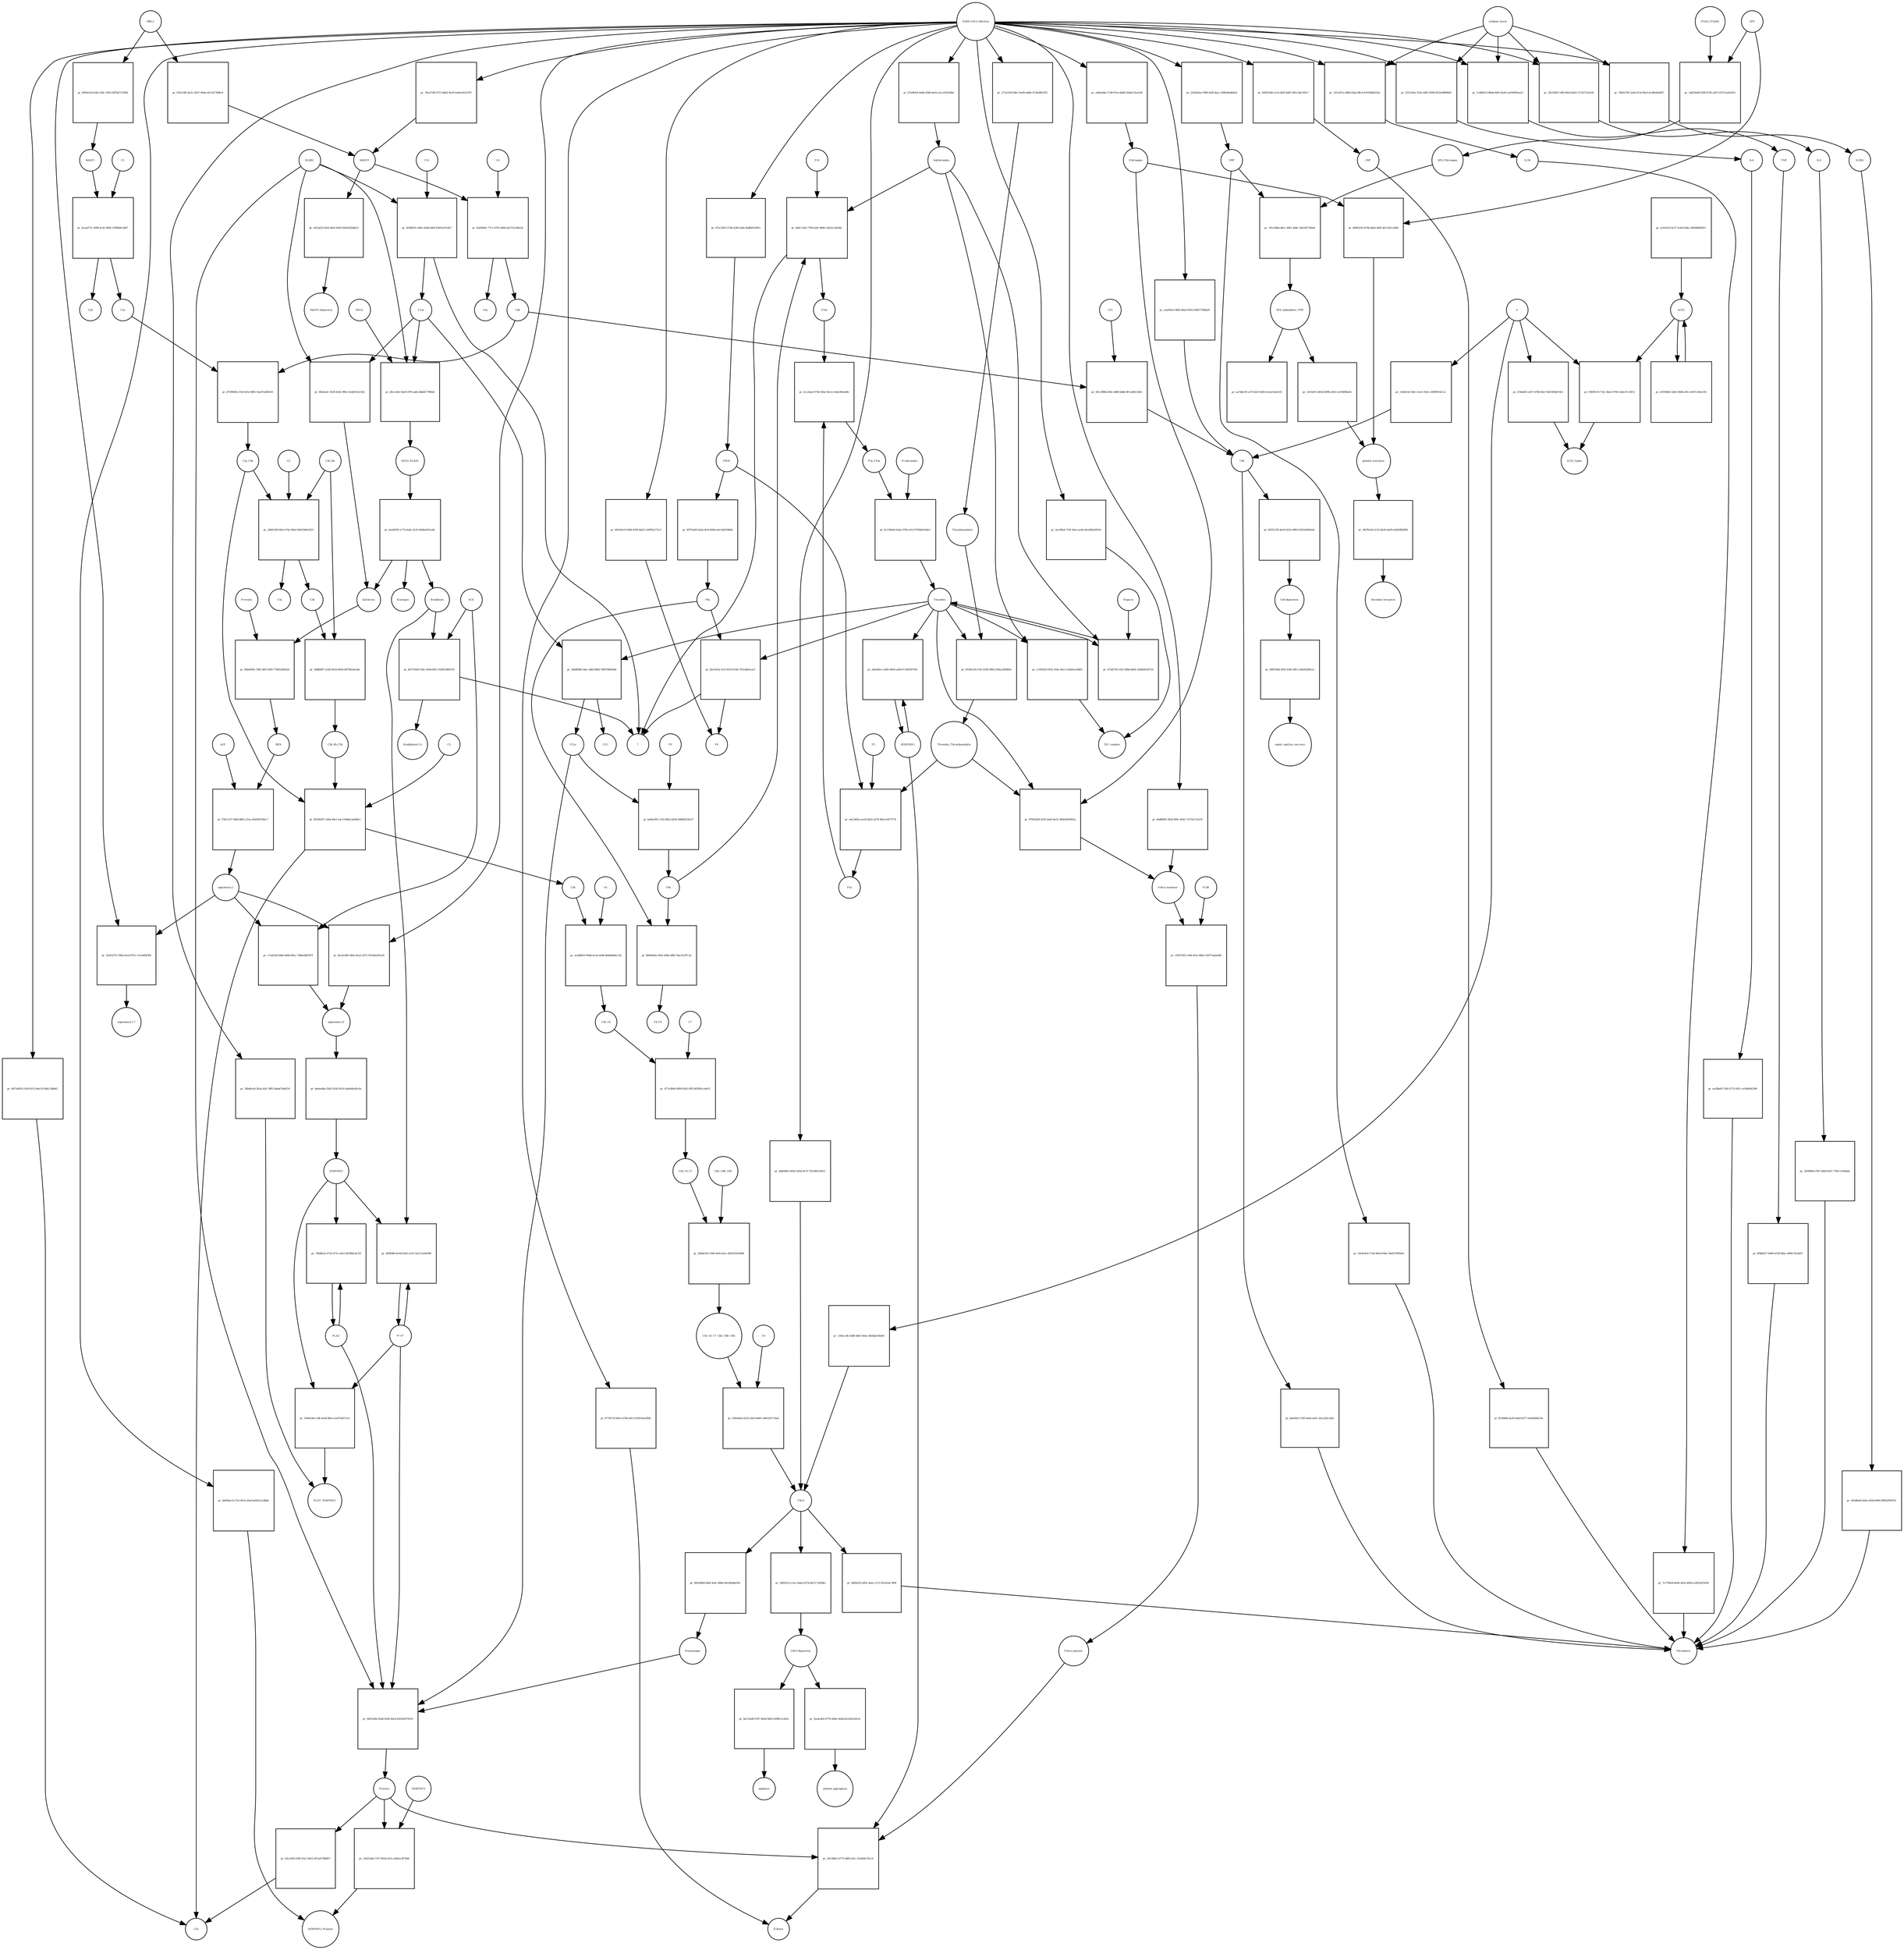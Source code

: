 strict digraph  {
C4b [annotation="", bipartite=0, cls=macromolecule, fontsize=4, label=C4b, shape=circle];
"pr_d73009df-a7d3-443e-8891-9ae67a083d10" [annotation="", bipartite=1, cls=process, fontsize=4, label="pr_d73009df-a7d3-443e-8891-9ae67a083d10", shape=square];
C2a [annotation="", bipartite=0, cls=macromolecule, fontsize=4, label=C2a, shape=circle];
C2a_C4b [annotation="", bipartite=0, cls=complex, fontsize=4, label=C2a_C4b, shape=circle];
C3b [annotation="", bipartite=0, cls=macromolecule, fontsize=4, label=C3b, shape=circle];
"pr_38dfb987-e3d5-4510-b95d-487f463dc5be" [annotation="", bipartite=1, cls=process, fontsize=4, label="pr_38dfb987-e3d5-4510-b95d-487f463dc5be", shape=square];
C3b_Bb [annotation="urn_miriam_pubmed_12440962|urn_miriam_brenda_3.4.21.47", bipartite=0, cls=complex, fontsize=4, label=C3b_Bb, shape=circle];
C3b_Bb_C3b [annotation="urn_miriam_pubmed_12440962|urn_miriam_brenda_34.4.21.47", bipartite=0, cls=complex, fontsize=4, label=C3b_Bb_C3b, shape=circle];
"pr_58cc988b-d03e-4d88-bdbb-9f1cdd6134d3" [annotation="", bipartite=1, cls=process, fontsize=4, label="pr_58cc988b-d03e-4d88-bdbb-9f1cdd6134d3", shape=square];
C4d [annotation="", bipartite=0, cls=macromolecule, fontsize=4, label=C4d, shape=circle];
CFI [annotation="urn_miriam_hgnc_HGNC%3A2771", bipartite=0, cls=macromolecule, fontsize=4, label=CFI, shape=circle];
"pr_06551330-de54-423e-9983-02453e89a02e" [annotation="", bipartite=1, cls=process, fontsize=4, label="pr_06551330-de54-423e-9983-02453e89a02e", shape=square];
"C4d deposition" [annotation="", bipartite=0, cls=phenotype, fontsize=4, label="C4d deposition", shape=circle];
"pr_0bf9766b-4f92-439e-bff5-236e6429fce2" [annotation="", bipartite=1, cls=process, fontsize=4, label="pr_0bf9766b-4f92-439e-bff5-236e6429fce2", shape=square];
"septal capillary necrosis" [annotation="", bipartite=0, cls=phenotype, fontsize=4, label="septal capillary necrosis", shape=circle];
"C5b-9" [annotation="", bipartite=0, cls=complex, fontsize=4, label="C5b-9", shape=circle];
"pr_30fd1b13-e3ce-4aba-b37d-bb37c7af58b1" [annotation="", bipartite=1, cls=process, fontsize=4, label="pr_30fd1b13-e3ce-4aba-b37d-bb37c7af58b1", shape=square];
"C5b-9 deposition" [annotation="", bipartite=0, cls=phenotype, fontsize=4, label="C5b-9 deposition", shape=circle];
"SARS-CoV-2 infection" [annotation=urn_miriam_taxonomy_2697049, bipartite=0, cls=phenotype, fontsize=4, label="SARS-CoV-2 infection", shape=circle];
"pr_0bdf6691-fb20-409c-9e81-71276c212e76" [annotation="", bipartite=1, cls=process, fontsize=4, label="pr_0bdf6691-fb20-409c-9e81-71276c212e76", shape=square];
"Fibrin monomer" [annotation="", bipartite=0, cls=macromolecule, fontsize=4, label="Fibrin monomer", shape=circle];
"pr_4812b3c0-0584-4209-bb25-a16f05e275c3" [annotation="", bipartite=1, cls=process, fontsize=4, label="pr_4812b3c0-0584-4209-bb25-a16f05e275c3", shape=square];
F8 [annotation="urn_miriam_hgnc_HGNC%3A3546", bipartite=0, cls=macromolecule, fontsize=4, label=F8, shape=circle];
"pr_97a963ef-bd4b-456b-bef4-a2ca319243bd" [annotation="", bipartite=1, cls=process, fontsize=4, label="pr_97a963ef-bd4b-456b-bef4-a2ca319243bd", shape=square];
Antithrombin [annotation="urn_miriam_hgnc_HGNC%3A775", bipartite=0, cls=macromolecule, fontsize=4, label=Antithrombin, shape=circle];
S [annotation="urn_miriam_uniprot_P0DTC2|urn_miriam_uniprot_P59594", bipartite=0, cls=macromolecule, fontsize=4, label=S, shape=circle];
"pr_f19a6df3-a357-4786-b5e7-8d1585b67d21" [annotation="", bipartite=1, cls="omitted process", fontsize=4, label="pr_f19a6df3-a357-4786-b5e7-8d1585b67d21", shape=square];
ACE2_Spike [annotation="", bipartite=0, cls=complex, fontsize=4, label=ACE2_Spike, shape=circle];
Bradykinin [annotation="urn_miriam_obo.chebi_CHEBI%3A3165", bipartite=0, cls=macromolecule, fontsize=4, label=Bradykinin, shape=circle];
"pr_d6757656-51bc-4364-8611-02f953964705" [annotation="", bipartite=1, cls=process, fontsize=4, label="pr_d6757656-51bc-4364-8611-02f953964705", shape=square];
"Bradykinin(1-5)" [annotation="", bipartite=0, cls=macromolecule, fontsize=4, label="Bradykinin(1-5)", shape=circle];
"?" [annotation="", bipartite=0, cls=macromolecule, fontsize=4, label="?", shape=circle];
ACE [annotation="urn_miriam_hgnc_HGNC%3A2707", bipartite=0, cls=macromolecule, fontsize=4, label=ACE, shape=circle];
ACE2 [annotation="urn_miriam_hgnc_HGNC%3A13557", bipartite=0, cls=macromolecule, fontsize=4, label=ACE2, shape=circle];
"pr_e91094d1-b402-49d6-af5c-65b7c20e2c92" [annotation="", bipartite=1, cls=process, fontsize=4, label="pr_e91094d1-b402-49d6-af5c-65b7c20e2c92", shape=square];
"pr_93859135-732c-4b22-9764-3a9a37c25f12" [annotation="", bipartite=1, cls=process, fontsize=4, label="pr_93859135-732c-4b22-9764-3a9a37c25f12", shape=square];
"pr_a191fa35-6cf7-4146-b38a-18958880487c" [annotation="", bipartite=1, cls=process, fontsize=4, label="pr_a191fa35-6cf7-4146-b38a-18958880487c", shape=square];
"angiotensin I" [annotation="urn_miriam_obo.chebi_CHEBI%3A2718", bipartite=0, cls="simple chemical", fontsize=4, label="angiotensin I", shape=circle];
"pr_3a503274-798d-41ed-937e-c1fc6df4f3f8" [annotation="", bipartite=1, cls=process, fontsize=4, label="pr_3a503274-798d-41ed-937e-c1fc6df4f3f8", shape=square];
"angiotensin I-7" [annotation="urn_miriam_obo.chebi_CHEBI%3A55438", bipartite=0, cls="simple chemical", fontsize=4, label="angiotensin I-7", shape=circle];
"pr_130a01d1-8dc1-4ce1-9e5c-e690f918c1cc" [annotation="", bipartite=1, cls=process, fontsize=4, label="pr_130a01d1-8dc1-4ce1-9e5c-e690f918c1cc", shape=square];
"pr_c59ecc0b-1bd9-4d41-9ebc-9eb0baf18e0d" [annotation="", bipartite=1, cls=process, fontsize=4, label="pr_c59ecc0b-1bd9-4d41-9ebc-9eb0baf18e0d", shape=square];
"pr_be27afd9-6787-4b5d-8d92-fe9f8c1e263c" [annotation="", bipartite=1, cls=process, fontsize=4, label="pr_be27afd9-6787-4b5d-8d92-fe9f8c1e263c", shape=square];
apoptosis [annotation="urn_miriam_obo.go_GO%3A0006915", bipartite=0, cls=phenotype, fontsize=4, label=apoptosis, shape=circle];
"pr_5ea4c4e0-4776-40be-9ebd-82cd54e20c0c" [annotation="", bipartite=1, cls=process, fontsize=4, label="pr_5ea4c4e0-4776-40be-9ebd-82cd54e20c0c", shape=square];
"platelet aggregation" [annotation="urn_miriam_obo.go_GO%3A0030168", bipartite=0, cls=phenotype, fontsize=4, label="platelet aggregation", shape=circle];
"pr_095931d6-e1e3-4b5f-bdd7-6b5c2de7d5e7" [annotation="", bipartite=1, cls=process, fontsize=4, label="pr_095931d6-e1e3-4b5f-bdd7-6b5c2de7d5e7", shape=square];
CRP [annotation="urn_miriam_hgnc_HGNC%3A2367", bipartite=0, cls=macromolecule, fontsize=4, label=CRP, shape=circle];
"pr_76ecf7d9-0712-4bd2-9a19-0a9ee4521979" [annotation="", bipartite=1, cls=process, fontsize=4, label="pr_76ecf7d9-0712-4bd2-9a19-0a9ee4521979", shape=square];
MASP2 [annotation=urn_miriam_hgnc_6902, bipartite=0, cls=macromolecule, fontsize=4, label=MASP2, shape=circle];
"pr_22d54a6a-1998-43df-9aac-208444ad64e4" [annotation="", bipartite=1, cls=process, fontsize=4, label="pr_22d54a6a-1998-43df-9aac-208444ad64e4", shape=square];
VWF [annotation="urn_miriam_hgnc_HGNC%3A12726", bipartite=0, cls=macromolecule, fontsize=4, label=VWF, shape=circle];
"pr_ffc48fdb-6a38-4ab9-b277-e83afb66a7fa" [annotation="", bipartite=1, cls=process, fontsize=4, label="pr_ffc48fdb-6a38-4ab9-b277-e83afb66a7fa", shape=square];
Thrombosis [annotation="urn_miriam_mesh_D013923|urn_miriam_mesh_D055806", bipartite=0, cls=phenotype, fontsize=4, label=Thrombosis, shape=circle];
"pr_33e5a9c8-17a8-40ed-93be-34a9379f92e6" [annotation="", bipartite=1, cls=process, fontsize=4, label="pr_33e5a9c8-17a8-40ed-93be-34a9379f92e6", shape=square];
"pr_87ec3655-5748-428f-a94a-fbdfbf41687a" [annotation="", bipartite=1, cls=process, fontsize=4, label="pr_87ec3655-5748-428f-a94a-fbdfbf41687a", shape=square];
PROC [annotation="urn_miriam_hgnc_HGNC%3A9451", bipartite=0, cls=macromolecule, fontsize=4, label=PROC, shape=circle];
"pr_a2a05fee-6bfb-46a6-9345-63487704bb29" [annotation="", bipartite=1, cls=process, fontsize=4, label="pr_a2a05fee-6bfb-46a6-9345-63487704bb29", shape=square];
Plasmin [annotation="urn_miriam_hgnc_HGNC%3A9051", bipartite=0, cls=macromolecule, fontsize=4, label=Plasmin, shape=circle];
"pr_cb021dda-71f7-4834-a47e-a49a2c4f76d4" [annotation="", bipartite=1, cls=process, fontsize=4, label="pr_cb021dda-71f7-4834-a47e-a49a2c4f76d4", shape=square];
SERPINF2 [annotation="urn_miriam_hgnc_HGNC%3A9075", bipartite=0, cls=macromolecule, fontsize=4, label=SERPINF2, shape=circle];
SERPINF2_Plasmin [annotation="", bipartite=0, cls=complex, fontsize=4, label=SERPINF2_Plasmin, shape=circle];
"pr_bb094ac0-e72e-4f1d-a9ad-4e6431a1dbb4" [annotation="", bipartite=1, cls=process, fontsize=4, label="pr_bb094ac0-e72e-4f1d-a9ad-4e6431a1dbb4", shape=square];
"pr_273a3182-84a7-4e0b-bddb-3130ef8fc925" [annotation="", bipartite=1, cls=process, fontsize=4, label="pr_273a3182-84a7-4e0b-bddb-3130ef8fc925", shape=square];
Thrombomodulin [annotation="urn_miriam_hgnc_HGNC%3A11784", bipartite=0, cls=macromolecule, fontsize=4, label=Thrombomodulin, shape=circle];
KLKB1 [annotation=urn_miriam_hgnc_6371, bipartite=0, cls=macromolecule, fontsize=4, label=KLKB1, shape=circle];
"pr_f4fa6ad1-3528-4242-99b1-b1dd1652c022" [annotation="", bipartite=1, cls=process, fontsize=4, label="pr_f4fa6ad1-3528-4242-99b1-b1dd1652c022", shape=square];
Kallikrein [annotation=urn_miriam_hgnc_6371, bipartite=0, cls=macromolecule, fontsize=4, label=Kallikrein, shape=circle];
F12a [annotation="urn_miriam_hgnc_HGNC%3A3530", bipartite=0, cls=macromolecule, fontsize=4, label=F12a, shape=circle];
"pr_5ac06faf-716f-44ce-ae9a-8ee464a58194" [annotation="", bipartite=1, cls=process, fontsize=4, label="pr_5ac06faf-716f-44ce-ae9a-8ee464a58194", shape=square];
"TAT complex" [annotation=urn_miriam_pubmed_22930518, bipartite=0, cls=complex, fontsize=4, label="TAT complex", shape=circle];
"pr_20b49ca9-2b3a-45a7-8ff2-4babf7d6d216" [annotation="", bipartite=1, cls=process, fontsize=4, label="pr_20b49ca9-2b3a-45a7-8ff2-4babf7d6d216", shape=square];
PLAT_SERPINE1 [annotation=urn_miriam_pubmed_22449964, bipartite=0, cls=complex, fontsize=4, label=PLAT_SERPINE1, shape=circle];
KNG1_KLKB1 [annotation=urn_miriam_pubmed_17598838, bipartite=0, cls=complex, fontsize=4, label=KNG1_KLKB1, shape=circle];
"pr_faa00385-a774-4a8c-8125-d5dbe832ce8c" [annotation="", bipartite=1, cls=process, fontsize=4, label="pr_faa00385-a774-4a8c-8125-d5dbe832ce8c", shape=square];
Kininogen [annotation="urn_miriam_hgnc_HGNC%3A6383", bipartite=0, cls=macromolecule, fontsize=4, label=Kininogen, shape=circle];
"pr_4dbf448c-b042-418d-9e75-70228913e812" [annotation="", bipartite=1, cls=process, fontsize=4, label="pr_4dbf448c-b042-418d-9e75-70228913e812", shape=square];
"pr_9d71d656-2149-4215-b9a3-b7d0a13b6bf1" [annotation="", bipartite=1, cls=process, fontsize=4, label="pr_9d71d656-2149-4215-b9a3-b7d0a13b6bf1", shape=square];
C5a [annotation="", bipartite=0, cls=macromolecule, fontsize=4, label=C5a, shape=circle];
PLAT [annotation="urn_miriam_hgnc_HGNC%3A9051", bipartite=0, cls=macromolecule, fontsize=4, label=PLAT, shape=circle];
"pr_4f9ffd89-bc0d-4502-ac01-5a5131e04389" [annotation="", bipartite=1, cls=process, fontsize=4, label="pr_4f9ffd89-bc0d-4502-ac01-5a5131e04389", shape=square];
SERPINE1 [annotation="urn_miriam_hgnc_HGNC%3A8593", bipartite=0, cls=macromolecule, fontsize=4, label=SERPINE1, shape=circle];
AGT [annotation="urn_miriam_hgnc_HGNC%3A333", bipartite=0, cls=macromolecule, fontsize=4, label=AGT, shape=circle];
"pr_f78c1c97-280d-4661-a51a-d1b039199ac7" [annotation="", bipartite=1, cls=process, fontsize=4, label="pr_f78c1c97-280d-4661-a51a-d1b039199ac7", shape=square];
REN [annotation="urn_miriam_hgnc_HGNC%3A9958", bipartite=0, cls=macromolecule, fontsize=4, label=REN, shape=circle];
C2 [annotation="urn_miriam_hgnc_HGNC%3A1248", bipartite=0, cls=macromolecule, fontsize=4, label=C2, shape=circle];
"pr_dcaa0751-2989-4cd1-9945-35f9bb9c4b07" [annotation="", bipartite=1, cls=process, fontsize=4, label="pr_dcaa0751-2989-4cd1-9945-35f9bb9c4b07", shape=square];
C2b [annotation="", bipartite=0, cls=macromolecule, fontsize=4, label=C2b, shape=circle];
MASP1 [annotation="urn_miriam_hgnc_HGNC%3A6901", bipartite=0, cls=macromolecule, fontsize=4, label=MASP1, shape=circle];
MBL2 [annotation=urn_miriam_hgnc_6902, bipartite=0, cls=macromolecule, fontsize=4, label=MBL2, shape=circle];
"pr_925e1df2-8a3c-4567-994a-e0c1d17689c4" [annotation="", bipartite=1, cls=process, fontsize=4, label="pr_925e1df2-8a3c-4567-994a-e0c1d17689c4", shape=square];
"pr_9995e5e9-62bc-45fc-9302-687bd711f95b" [annotation="", bipartite=1, cls=process, fontsize=4, label="pr_9995e5e9-62bc-45fc-9302-687bd711f95b", shape=square];
F10 [annotation="urn_miriam_hgnc_HGNC%3A3528", bipartite=0, cls=macromolecule, fontsize=4, label=F10, shape=circle];
"pr_bb0c13b5-7798-42fe-9696-c8432c345b8c" [annotation="", bipartite=1, cls=process, fontsize=4, label="pr_bb0c13b5-7798-42fe-9696-c8432c345b8c", shape=square];
F10a [annotation="urn_miriam_hgnc_HGNC%3A3528", bipartite=0, cls=macromolecule, fontsize=4, label=F10a, shape=circle];
F9a [annotation="", bipartite=0, cls=macromolecule, fontsize=4, label=F9a, shape=circle];
C3 [annotation="urn_miriam_hgnc_HGNC%3A1318", bipartite=0, cls=macromolecule, fontsize=4, label=C3, shape=circle];
"pr_20b612f9-6fa6-47dc-89a0-0663346e4523" [annotation="", bipartite=1, cls=process, fontsize=4, label="pr_20b612f9-6fa6-47dc-89a0-0663346e4523", shape=square];
C3a [annotation="", bipartite=0, cls=macromolecule, fontsize=4, label=C3a, shape=circle];
Prorenin [annotation="", bipartite=0, cls=macromolecule, fontsize=4, label=Prorenin, shape=circle];
"pr_9bbe9082-7b92-4ff2-82f0-778b52bf502d" [annotation="", bipartite=1, cls=process, fontsize=4, label="pr_9bbe9082-7b92-4ff2-82f0-778b52bf502d", shape=square];
F8a [annotation="urn_miriam_hgnc_HGNC%3A3546", bipartite=0, cls=macromolecule, fontsize=4, label=F8a, shape=circle];
"pr_fba7e62a-5cf1-4f18-814d-7d7a3be0cac5" [annotation="", bipartite=1, cls=process, fontsize=4, label="pr_fba7e62a-5cf1-4f18-814d-7d7a3be0cac5", shape=square];
Thrombin [annotation="urn_miriam_hgnc_HGNC%3A3535", bipartite=0, cls=macromolecule, fontsize=4, label=Thrombin, shape=circle];
"pr_4742f756-1d51-4fbb-8b45-32d844529716" [annotation="", bipartite=1, cls=process, fontsize=4, label="pr_4742f756-1d51-4fbb-8b45-32d844529716", shape=square];
Heparin [annotation="urn_miriam_pubmed_708377|urn_miriam_obo.chebi_CHEBI%3A28304", bipartite=0, cls="simple chemical", fontsize=4, label=Heparin, shape=circle];
"pr_c7ad234f-fdd6-469d-90ec-79dbe8d87b7f" [annotation="", bipartite=1, cls=process, fontsize=4, label="pr_c7ad234f-fdd6-469d-90ec-79dbe8d87b7f", shape=square];
"angiotensin II" [annotation="urn_miriam_obo.chebi_CHEBI%3A2718", bipartite=0, cls="simple chemical", fontsize=4, label="angiotensin II", shape=circle];
IL2RA [annotation="urn_miriam_hgnc_HGNC%3A6008", bipartite=0, cls=macromolecule, fontsize=4, label=IL2RA, shape=circle];
"pr_492d8afd-4a0e-4458-b960-f89b299367fc" [annotation="", bipartite=1, cls=process, fontsize=4, label="pr_492d8afd-4a0e-4458-b960-f89b299367fc", shape=square];
PLAU [annotation="", bipartite=0, cls=macromolecule, fontsize=4, label=PLAU, shape=circle];
"pr_70bdfa2a-072a-473c-a4e3-4939fdcdc32f" [annotation="", bipartite=1, cls=process, fontsize=4, label="pr_70bdfa2a-072a-473c-a4e3-4939fdcdc32f", shape=square];
F12 [annotation="urn_miriam_hgnc_HGNC%3A3530", bipartite=0, cls=macromolecule, fontsize=4, label=F12, shape=circle];
"pr_d59df931-e86e-43d6-84f4-05b91e07afe7" [annotation="", bipartite=1, cls=process, fontsize=4, label="pr_d59df931-e86e-43d6-84f4-05b91e07afe7", shape=square];
"pr_304df08b-34ec-44fd-8bfd-7bf87080638d" [annotation="", bipartite=1, cls=process, fontsize=4, label="pr_304df08b-34ec-44fd-8bfd-7bf87080638d", shape=square];
F11 [annotation="urn_miriam_hgnc_HGNC%3A3529", bipartite=0, cls=macromolecule, fontsize=4, label=F11, shape=circle];
F11a [annotation="urn_miriam_hgnc_HGNC%3A3529", bipartite=0, cls=macromolecule, fontsize=4, label=F11a, shape=circle];
C4 [annotation="", bipartite=0, cls=macromolecule, fontsize=4, label=C4, shape=circle];
"pr_83a9f4b1-7711-4791-8466-da5732196a3d" [annotation="", bipartite=1, cls=process, fontsize=4, label="pr_83a9f4b1-7711-4791-8466-da5732196a3d", shape=square];
C4a [annotation="", bipartite=0, cls=macromolecule, fontsize=4, label=C4a, shape=circle];
"pr_1090a3df-c5df-4c6d-80ee-a1af7eb57ce3" [annotation="", bipartite=1, cls=process, fontsize=4, label="pr_1090a3df-c5df-4c6d-80ee-a1af7eb57ce3", shape=square];
"pr_868045be-5642-499a-bf8f-7dac9c3f7c2a" [annotation="", bipartite=1, cls=process, fontsize=4, label="pr_868045be-5642-499a-bf8f-7dac9c3f7c2a", shape=square];
F8_F9 [annotation=urn_miriam_pubmed_22471307, bipartite=0, cls=complex, fontsize=4, label=F8_F9, shape=circle];
"pr_2cce6ae3-f7b2-4fae-9a12-e5abcf8ee68e" [annotation="", bipartite=1, cls=process, fontsize=4, label="pr_2cce6ae3-f7b2-4fae-9a12-e5abcf8ee68e", shape=square];
F5a [annotation="urn_miriam_hgnc_HGNC%3A3542", bipartite=0, cls=macromolecule, fontsize=4, label=F5a, shape=circle];
F5a_F10a [annotation=urn_miriam_pubmed_2303476, bipartite=0, cls=complex, fontsize=4, label=F5a_F10a, shape=circle];
F5 [annotation="urn_miriam_hgnc_HGNC%3A3541", bipartite=0, cls=macromolecule, fontsize=4, label=F5, shape=circle];
"pr_a6c2462e-eee6-4622-a076-9b5ca3073778" [annotation="", bipartite=1, cls=process, fontsize=4, label="pr_a6c2462e-eee6-4622-a076-9b5ca3073778", shape=square];
Thrombin_Thrombomodulin [annotation="urn_miriam_pubmed_6282863|urn_miriam_taxonomy_9986", bipartite=0, cls=complex, fontsize=4, label=Thrombin_Thrombomodulin, shape=circle];
SERPINH1 [annotation="urn_miriam_hgnc_HGNC%3A1546", bipartite=0, cls=macromolecule, fontsize=4, label=SERPINH1, shape=circle];
"pr_2de440ce-3a85-4004-aef8-6714f9397501" [annotation="", bipartite=1, cls=process, fontsize=4, label="pr_2de440ce-3a85-4004-aef8-6714f9397501", shape=square];
IL1B [annotation=urn_miriam_hgnc_5992, bipartite=0, cls=macromolecule, fontsize=4, label=IL1B, shape=circle];
"pr_7e77865d-8e68-443e-b094-e2405a5f3c66" [annotation="", bipartite=1, cls=process, fontsize=4, label="pr_7e77865d-8e68-443e-b094-e2405a5f3c66", shape=square];
IL6 [annotation=urn_miriam_hgnc_6018, bipartite=0, cls=macromolecule, fontsize=4, label=IL6, shape=circle];
"pr_ee2fbaf0-745f-4712-b5f1-ce18fe842300" [annotation="", bipartite=1, cls=process, fontsize=4, label="pr_ee2fbaf0-745f-4712-b5f1-ce18fe842300", shape=square];
TNF [annotation=urn_miriam_hgnc_11892, bipartite=0, cls=macromolecule, fontsize=4, label=TNF, shape=circle];
"pr_6f9b9e57-b040-4329-96ac-84fbc7bcbb57" [annotation="", bipartite=1, cls=process, fontsize=4, label="pr_6f9b9e57-b040-4329-96ac-84fbc7bcbb57", shape=square];
IL8 [annotation="urn_miriam_hgnc_HGNC%3A6025", bipartite=0, cls=macromolecule, fontsize=4, label=IL8, shape=circle];
"pr_3ef6f864-c907-4b04-82f1-7361c1e66dab" [annotation="", bipartite=1, cls=process, fontsize=4, label="pr_3ef6f864-c907-4b04-82f1-7361c1e66dab", shape=square];
Fibrinogen [annotation=urn_miriam_pubmed_19296670, bipartite=0, cls=complex, fontsize=4, label=Fibrinogen, shape=circle];
"pr_97852d38-2255-4ab5-8e51-d04e6050925a" [annotation="", bipartite=1, cls=process, fontsize=4, label="pr_97852d38-2255-4ab5-8e51-d04e6050925a", shape=square];
C5 [annotation="urn_miriam_hgnc_HGNC%3A1331", bipartite=0, cls=macromolecule, fontsize=4, label=C5, shape=circle];
"pr_60189297-c80d-40e1-a4c3-6b6dc2ad0dc2" [annotation="", bipartite=1, cls=process, fontsize=4, label="pr_60189297-c80d-40e1-a4c3-6b6dc2ad0dc2", shape=square];
C5b [annotation="", bipartite=0, cls=macromolecule, fontsize=4, label=C5b, shape=circle];
"pr_ecbd8010-99dd-4c2d-a648-bb4dd0b8c12b" [annotation="", bipartite=1, cls=process, fontsize=4, label="pr_ecbd8010-99dd-4c2d-a648-bb4dd0b8c12b", shape=square];
C6 [annotation="urn_miriam_hgnc_HGNC%3A1339", bipartite=0, cls=macromolecule, fontsize=4, label=C6, shape=circle];
C5b_C6 [annotation="", bipartite=0, cls=complex, fontsize=4, label=C5b_C6, shape=circle];
"pr_d77e384b-9289-4562-95f5-8f3891ca9e21" [annotation="", bipartite=1, cls=process, fontsize=4, label="pr_d77e384b-9289-4562-95f5-8f3891ca9e21", shape=square];
C7 [annotation="urn_miriam_hgnc_HGNC%3A1346", bipartite=0, cls=macromolecule, fontsize=4, label=C7, shape=circle];
C5b_C6_C7 [annotation=urn_miriam_pubmed_28630159, bipartite=0, cls=complex, fontsize=4, label=C5b_C6_C7, shape=circle];
"pr_369da19e-1944-4ef6-a6cc-820255d33684" [annotation="", bipartite=1, cls=process, fontsize=4, label="pr_369da19e-1944-4ef6-a6cc-820255d33684", shape=square];
C8A_C8B_C8G [annotation="", bipartite=0, cls=complex, fontsize=4, label=C8A_C8B_C8G, shape=circle];
C5b_C6_C7_C8A_C8B_C8G [annotation=urn_miriam_pubmed_28630159, bipartite=0, cls=complex, fontsize=4, label=C5b_C6_C7_C8A_C8B_C8G, shape=circle];
"pr_230e64e2-b532-44c0-b681-e0612b7c7bed" [annotation="", bipartite=1, cls=process, fontsize=4, label="pr_230e64e2-b532-44c0-b681-e0612b7c7bed", shape=square];
C9 [annotation="urn_miriam_hgnc_HGNC%3A1358", bipartite=0, cls=macromolecule, fontsize=4, label=C9, shape=circle];
"pr_8ac4c060-349a-42a3-a972-921b8a201e41" [annotation="", bipartite=1, cls=process, fontsize=4, label="pr_8ac4c060-349a-42a3-a972-921b8a201e41", shape=square];
"cytokine storm" [annotation=urn_miriam_pubmed_2504360, bipartite=0, cls=phenotype, fontsize=4, label="cytokine storm", shape=circle];
"pr_191e5f7e-2884-42ba-88c4-61919b6b224a" [annotation="", bipartite=1, cls=process, fontsize=4, label="pr_191e5f7e-2884-42ba-88c4-61919b6b224a", shape=square];
"pr_8776573f-861a-4760-a9c5-503419acf82b" [annotation="", bipartite=1, cls=process, fontsize=4, label="pr_8776573f-861a-4760-a9c5-503419acf82b", shape=square];
"D-dimer" [annotation=urn_miriam_pubmed_19008457, bipartite=0, cls=macromolecule, fontsize=4, label="D-dimer", shape=circle];
"pr_a460ed4a-7c99-47ea-bb8d-26bdc23a3cdb" [annotation="", bipartite=1, cls=process, fontsize=4, label="pr_a460ed4a-7c99-47ea-bb8d-26bdc23a3cdb", shape=square];
"pr_2327ed2e-555e-4db7-8599-6f32e6809b05" [annotation="", bipartite=1, cls=process, fontsize=4, label="pr_2327ed2e-555e-4db7-8599-6f32e6809b05", shape=square];
"pr_28216bb7-effb-4fe6-bd20-1274273a2e58" [annotation="", bipartite=1, cls=process, fontsize=4, label="pr_28216bb7-effb-4fe6-bd20-1274273a2e58", shape=square];
"pr_7db5e769-22e6-47af-85e9-0cd0fe8ab6f7" [annotation="", bipartite=1, cls=process, fontsize=4, label="pr_7db5e769-22e6-47af-85e9-0cd0fe8ab6f7", shape=square];
Plasminogen [annotation="urn_miriam_hgnc_HGNC%3A9071", bipartite=0, cls=macromolecule, fontsize=4, label=Plasminogen, shape=circle];
"pr_06d7edfd-92a8-43d5-82e4-fd35d1879c93" [annotation="", bipartite=1, cls=process, fontsize=4, label="pr_06d7edfd-92a8-43d5-82e4-fd35d1879c93", shape=square];
"pr_cc992633-0f32-418c-b6c3-cb565ec64bf2" [annotation="", bipartite=1, cls=process, fontsize=4, label="pr_cc992633-0f32-418c-b6c3-cb565ec64bf2", shape=square];
Prothrombin [annotation="urn_miriam_hgnc_HGNC%3A3535", bipartite=0, cls=macromolecule, fontsize=4, label=Prothrombin, shape=circle];
"pr_b113d0eb-63ab-4766-acf3-97508a91d0e1" [annotation="", bipartite=1, cls=process, fontsize=4, label="pr_b113d0eb-63ab-4766-acf3-97508a91d0e1", shape=square];
"pr_907f3ab6-b2ad-4fc6-b9eb-edc1dd329b6d" [annotation="", bipartite=1, cls=process, fontsize=4, label="pr_907f3ab6-b2ad-4fc6-b9eb-edc1dd329b6d", shape=square];
"pr_be6eedba-5b55-4243-82c6-a8eb0fa45c9a" [annotation="", bipartite=1, cls=process, fontsize=4, label="pr_be6eedba-5b55-4243-82c6-a8eb0fa45c9a", shape=square];
"pr_053f6c39-e741-4358-9962-834a236fd645" [annotation="", bipartite=1, cls=process, fontsize=4, label="pr_053f6c39-e741-4358-9962-834a236fd645", shape=square];
F9 [annotation="urn_miriam_hgnc_HGNC%3A35531", bipartite=0, cls=macromolecule, fontsize=4, label=F9, shape=circle];
"pr_ba6fe295-c335-482a-b034-268d82256cf7" [annotation="", bipartite=1, cls=process, fontsize=4, label="pr_ba6fe295-c335-482a-b034-268d82256cf7", shape=square];
"pr_d0ccafa0-5be9-47ff-aa82-dbbd2779fbd1" [annotation="", bipartite=1, cls=process, fontsize=4, label="pr_d0ccafa0-5be9-47ff-aa82-dbbd2779fbd1", shape=square];
KNG1 [annotation="urn_miriam_hgnc.symbol_6383", bipartite=0, cls=macromolecule, fontsize=4, label=KNG1, shape=circle];
"pr_ef23a633-ffa0-4601-b83f-926e635b8b53" [annotation="", bipartite=1, cls=process, fontsize=4, label="pr_ef23a633-ffa0-4601-b83f-926e635b8b53", shape=square];
"MASP2 deposition" [annotation="", bipartite=0, cls=phenotype, fontsize=4, label="MASP2 deposition", shape=circle];
"pr_bde4fdc1-f5f3-4fad-ae9c-20ca32fccbfa" [annotation="", bipartite=1, cls=process, fontsize=4, label="pr_bde4fdc1-f5f3-4fad-ae9c-20ca32fccbfa", shape=square];
"pr_065046b9-bb6f-4edc-88b6-b9cd644ba59c" [annotation="", bipartite=1, cls=process, fontsize=4, label="pr_065046b9-bb6f-4edc-88b6-b9cd644ba59c", shape=square];
"pr_0b82ef55-df62-4e6c-a7c3-95cd1de7df9f" [annotation="", bipartite=1, cls=process, fontsize=4, label="pr_0b82ef55-df62-4e6c-a7c3-95cd1de7df9f", shape=square];
"pr_43ce3f43-fd3f-43a7-8432-907ad728b857" [annotation="", bipartite=1, cls=process, fontsize=4, label="pr_43ce3f43-fd3f-43a7-8432-907ad728b857", shape=square];
"pr_1cd9b513-8bbd-4661-8a45-ee8304f5ea23" [annotation="", bipartite=1, cls=process, fontsize=4, label="pr_1cd9b513-8bbd-4661-8a45-ee8304f5ea23", shape=square];
"pr_c0597365-c60d-41fe-9b65-10d77aabe648" [annotation="", bipartite=1, cls=process, fontsize=4, label="pr_c0597365-c60d-41fe-9b65-10d77aabe648", shape=square];
"Fibrin polymer" [annotation="", bipartite=0, cls=macromolecule, fontsize=4, label="Fibrin polymer", shape=circle];
F13B [annotation="", bipartite=0, cls=macromolecule, fontsize=4, label=F13B, shape=circle];
"pr_2d1308e2-b775-48f0-a61c-25eb49c70ccb" [annotation="", bipartite=1, cls=process, fontsize=4, label="pr_2d1308e2-b775-48f0-a61c-25eb49c70ccb", shape=square];
GP6_alpha2beta1_VWF [annotation="", bipartite=0, cls=complex, fontsize=4, label=GP6_alpha2beta1_VWF, shape=circle];
"pr_aa7dbe30-ca7f-42e5-8282-4e2ec0a421f2" [annotation="", bipartite=1, cls="omitted process", fontsize=4, label="pr_aa7dbe30-ca7f-42e5-8282-4e2ec0a421f2", shape=square];
"pr_1e01df13-d654-489b-a922-e21f4ffdbe9c" [annotation="", bipartite=1, cls=process, fontsize=4, label="pr_1e01df13-d654-489b-a922-e21f4ffdbe9c", shape=square];
"platelet activation" [annotation="urn_miriam_obo.go_GO%3A0030168", bipartite=0, cls=phenotype, fontsize=4, label="platelet activation", shape=circle];
"pr_4fd7b5a9-2c25-4b36-ba49-e443fdb5f0fb" [annotation="", bipartite=1, cls=process, fontsize=4, label="pr_4fd7b5a9-2c25-4b36-ba49-e443fdb5f0fb", shape=square];
"thrombus formation" [annotation="", bipartite=0, cls=phenotype, fontsize=4, label="thrombus formation", shape=circle];
"pr_8d9f5e50-470b-4bd3-b8f3-401129ccfd66" [annotation="", bipartite=1, cls=process, fontsize=4, label="pr_8d9f5e50-470b-4bd3-b8f3-401129ccfd66", shape=square];
GP6 [annotation=urn_miriam_hgnc_14388, bipartite=0, cls=macromolecule, fontsize=4, label=GP6, shape=circle];
"pr_1dd33a68-02f8-47d5-ad37-d1371aeb2916" [annotation="", bipartite=1, cls=process, fontsize=4, label="pr_1dd33a68-02f8-47d5-ad37-d1371aeb2916", shape=square];
ITGA2_ITGAB1 [annotation="urn_miriam_intact_EBI-16428357", bipartite=0, cls=complex, fontsize=4, label=ITGA2_ITGAB1, shape=circle];
GP6_Fibrinogen [annotation="", bipartite=0, cls=complex, fontsize=4, label=GP6_Fibrinogen, shape=circle];
"pr_19ce58bb-db1c-49b1-bd8c-2bb1bf710b04" [annotation="", bipartite=1, cls=process, fontsize=4, label="pr_19ce58bb-db1c-49b1-bd8c-2bb1bf710b04", shape=square];
C4b -> "pr_d73009df-a7d3-443e-8891-9ae67a083d10"  [annotation="", interaction_type=consumption];
C4b -> "pr_58cc988b-d03e-4d88-bdbb-9f1cdd6134d3"  [annotation="", interaction_type=consumption];
"pr_d73009df-a7d3-443e-8891-9ae67a083d10" -> C2a_C4b  [annotation="", interaction_type=production];
C2a -> "pr_d73009df-a7d3-443e-8891-9ae67a083d10"  [annotation="", interaction_type=consumption];
C2a_C4b -> "pr_20b612f9-6fa6-47dc-89a0-0663346e4523"  [annotation=urn_miriam_pubmed_12440962, interaction_type=catalysis];
C2a_C4b -> "pr_60189297-c80d-40e1-a4c3-6b6dc2ad0dc2"  [annotation=urn_miriam_pubmed_28630159, interaction_type=catalysis];
C3b -> "pr_38dfb987-e3d5-4510-b95d-487f463dc5be"  [annotation="", interaction_type=consumption];
"pr_38dfb987-e3d5-4510-b95d-487f463dc5be" -> C3b_Bb_C3b  [annotation="", interaction_type=production];
C3b_Bb -> "pr_38dfb987-e3d5-4510-b95d-487f463dc5be"  [annotation="", interaction_type=consumption];
C3b_Bb -> "pr_20b612f9-6fa6-47dc-89a0-0663346e4523"  [annotation=urn_miriam_pubmed_12440962, interaction_type=catalysis];
C3b_Bb_C3b -> "pr_60189297-c80d-40e1-a4c3-6b6dc2ad0dc2"  [annotation=urn_miriam_pubmed_28630159, interaction_type=catalysis];
"pr_58cc988b-d03e-4d88-bdbb-9f1cdd6134d3" -> C4d  [annotation="", interaction_type=production];
C4d -> "pr_06551330-de54-423e-9983-02453e89a02e"  [annotation="", interaction_type=consumption];
C4d -> "pr_bde4fdc1-f5f3-4fad-ae9c-20ca32fccbfa"  [annotation="", interaction_type=consumption];
CFI -> "pr_58cc988b-d03e-4d88-bdbb-9f1cdd6134d3"  [annotation=urn_miriam_pubmed_19362461, interaction_type=catalysis];
"pr_06551330-de54-423e-9983-02453e89a02e" -> "C4d deposition"  [annotation="", interaction_type=production];
"C4d deposition" -> "pr_0bf9766b-4f92-439e-bff5-236e6429fce2"  [annotation="", interaction_type=consumption];
"pr_0bf9766b-4f92-439e-bff5-236e6429fce2" -> "septal capillary necrosis"  [annotation="", interaction_type=production];
"C5b-9" -> "pr_30fd1b13-e3ce-4aba-b37d-bb37c7af58b1"  [annotation="", interaction_type=consumption];
"C5b-9" -> "pr_065046b9-bb6f-4edc-88b6-b9cd644ba59c"  [annotation="", interaction_type=consumption];
"C5b-9" -> "pr_0b82ef55-df62-4e6c-a7c3-95cd1de7df9f"  [annotation="", interaction_type=consumption];
"pr_30fd1b13-e3ce-4aba-b37d-bb37c7af58b1" -> "C5b-9 deposition"  [annotation="", interaction_type=production];
"C5b-9 deposition" -> "pr_be27afd9-6787-4b5d-8d92-fe9f8c1e263c"  [annotation="", interaction_type=consumption];
"C5b-9 deposition" -> "pr_5ea4c4e0-4776-40be-9ebd-82cd54e20c0c"  [annotation="", interaction_type=consumption];
"SARS-CoV-2 infection" -> "pr_0bdf6691-fb20-409c-9e81-71276c212e76"  [annotation="", interaction_type=consumption];
"SARS-CoV-2 infection" -> "pr_4812b3c0-0584-4209-bb25-a16f05e275c3"  [annotation="", interaction_type=consumption];
"SARS-CoV-2 infection" -> "pr_97a963ef-bd4b-456b-bef4-a2ca319243bd"  [annotation="", interaction_type=consumption];
"SARS-CoV-2 infection" -> "pr_3a503274-798d-41ed-937e-c1fc6df4f3f8"  [annotation=urn_miriam_pubmed_23392115, interaction_type=inhibition];
"SARS-CoV-2 infection" -> "pr_095931d6-e1e3-4b5f-bdd7-6b5c2de7d5e7"  [annotation="", interaction_type=consumption];
"SARS-CoV-2 infection" -> "pr_76ecf7d9-0712-4bd2-9a19-0a9ee4521979"  [annotation="", interaction_type=consumption];
"SARS-CoV-2 infection" -> "pr_22d54a6a-1998-43df-9aac-208444ad64e4"  [annotation="", interaction_type=consumption];
"SARS-CoV-2 infection" -> "pr_87ec3655-5748-428f-a94a-fbdfbf41687a"  [annotation="", interaction_type=consumption];
"SARS-CoV-2 infection" -> "pr_a2a05fee-6bfb-46a6-9345-63487704bb29"  [annotation="", interaction_type=consumption];
"SARS-CoV-2 infection" -> "pr_bb094ac0-e72e-4f1d-a9ad-4e6431a1dbb4"  [annotation="", interaction_type=consumption];
"SARS-CoV-2 infection" -> "pr_273a3182-84a7-4e0b-bddb-3130ef8fc925"  [annotation="", interaction_type=consumption];
"SARS-CoV-2 infection" -> "pr_5ac06faf-716f-44ce-ae9a-8ee464a58194"  [annotation="", interaction_type=consumption];
"SARS-CoV-2 infection" -> "pr_20b49ca9-2b3a-45a7-8ff2-4babf7d6d216"  [annotation="", interaction_type=consumption];
"SARS-CoV-2 infection" -> "pr_4dbf448c-b042-418d-9e75-70228913e812"  [annotation="", interaction_type=consumption];
"SARS-CoV-2 infection" -> "pr_9d71d656-2149-4215-b9a3-b7d0a13b6bf1"  [annotation="", interaction_type=consumption];
"SARS-CoV-2 infection" -> "pr_8ac4c060-349a-42a3-a972-921b8a201e41"  [annotation=urn_miriam_pubmed_32048163, interaction_type=catalysis];
"SARS-CoV-2 infection" -> "pr_191e5f7e-2884-42ba-88c4-61919b6b224a"  [annotation=urn_miriam_pubmed_32171193, interaction_type=stimulation];
"SARS-CoV-2 infection" -> "pr_8776573f-861a-4760-a9c5-503419acf82b"  [annotation="", interaction_type=consumption];
"SARS-CoV-2 infection" -> "pr_a460ed4a-7c99-47ea-bb8d-26bdc23a3cdb"  [annotation="", interaction_type=consumption];
"SARS-CoV-2 infection" -> "pr_2327ed2e-555e-4db7-8599-6f32e6809b05"  [annotation=urn_miriam_pubmed_32286245, interaction_type=stimulation];
"SARS-CoV-2 infection" -> "pr_28216bb7-effb-4fe6-bd20-1274273a2e58"  [annotation=urn_miriam_pubmed_32286245, interaction_type=stimulation];
"SARS-CoV-2 infection" -> "pr_7db5e769-22e6-47af-85e9-0cd0fe8ab6f7"  [annotation=urn_miriam_pubmed_32286245, interaction_type=stimulation];
"SARS-CoV-2 infection" -> "pr_1cd9b513-8bbd-4661-8a45-ee8304f5ea23"  [annotation=urn_miriam_pubmed_32504360, interaction_type=stimulation];
"pr_0bdf6691-fb20-409c-9e81-71276c212e76" -> "Fibrin monomer"  [annotation="", interaction_type=production];
"Fibrin monomer" -> "pr_c0597365-c60d-41fe-9b65-10d77aabe648"  [annotation="", interaction_type=consumption];
"pr_4812b3c0-0584-4209-bb25-a16f05e275c3" -> F8  [annotation="", interaction_type=production];
"pr_97a963ef-bd4b-456b-bef4-a2ca319243bd" -> Antithrombin  [annotation="", interaction_type=production];
Antithrombin -> "pr_bb0c13b5-7798-42fe-9696-c8432c345b8c"  [annotation="urn_miriam_pubmed_11551226|urn_miriam_pubmed_15853774", interaction_type=inhibition];
Antithrombin -> "pr_4742f756-1d51-4fbb-8b45-32d844529716"  [annotation=urn_miriam_pubmed_15853774, interaction_type=inhibition];
Antithrombin -> "pr_cc992633-0f32-418c-b6c3-cb565ec64bf2"  [annotation="", interaction_type=consumption];
S -> "pr_f19a6df3-a357-4786-b5e7-8d1585b67d21"  [annotation="", interaction_type=consumption];
S -> "pr_93859135-732c-4b22-9764-3a9a37c25f12"  [annotation="", interaction_type=consumption];
S -> "pr_130a01d1-8dc1-4ce1-9e5c-e690f918c1cc"  [annotation="", interaction_type=consumption];
S -> "pr_c59ecc0b-1bd9-4d41-9ebc-9eb0baf18e0d"  [annotation="", interaction_type=consumption];
"pr_f19a6df3-a357-4786-b5e7-8d1585b67d21" -> ACE2_Spike  [annotation="", interaction_type=production];
Bradykinin -> "pr_d6757656-51bc-4364-8611-02f953964705"  [annotation="", interaction_type=consumption];
Bradykinin -> "pr_4f9ffd89-bc0d-4502-ac01-5a5131e04389"  [annotation="urn_miriam_pubmed_10373228|urn_miriam_pubmed_2769655", interaction_type=catalysis];
"pr_d6757656-51bc-4364-8611-02f953964705" -> "Bradykinin(1-5)"  [annotation="", interaction_type=production];
"pr_d6757656-51bc-4364-8611-02f953964705" -> "?"  [annotation="", interaction_type=production];
ACE -> "pr_d6757656-51bc-4364-8611-02f953964705"  [annotation=urn_miriam_pubmed_10969042, interaction_type=catalysis];
ACE -> "pr_c7ad234f-fdd6-469d-90ec-79dbe8d87b7f"  [annotation="urn_miriam_taxonomy_9606|urn_miriam_pubmed_190881|urn_miriam_pubmed_10969042", interaction_type=catalysis];
ACE2 -> "pr_e91094d1-b402-49d6-af5c-65b7c20e2c92"  [annotation="", interaction_type=consumption];
ACE2 -> "pr_93859135-732c-4b22-9764-3a9a37c25f12"  [annotation="", interaction_type=consumption];
"pr_e91094d1-b402-49d6-af5c-65b7c20e2c92" -> ACE2  [annotation="", interaction_type=production];
"pr_93859135-732c-4b22-9764-3a9a37c25f12" -> ACE2_Spike  [annotation="", interaction_type=production];
"pr_a191fa35-6cf7-4146-b38a-18958880487c" -> ACE2  [annotation="", interaction_type=production];
"angiotensin I" -> "pr_3a503274-798d-41ed-937e-c1fc6df4f3f8"  [annotation="", interaction_type=consumption];
"angiotensin I" -> "pr_c7ad234f-fdd6-469d-90ec-79dbe8d87b7f"  [annotation="", interaction_type=consumption];
"angiotensin I" -> "pr_8ac4c060-349a-42a3-a972-921b8a201e41"  [annotation="", interaction_type=consumption];
"pr_3a503274-798d-41ed-937e-c1fc6df4f3f8" -> "angiotensin I-7"  [annotation="", interaction_type=production];
"pr_130a01d1-8dc1-4ce1-9e5c-e690f918c1cc" -> C4d  [annotation="", interaction_type=production];
"pr_c59ecc0b-1bd9-4d41-9ebc-9eb0baf18e0d" -> "C5b-9"  [annotation="", interaction_type=production];
"pr_be27afd9-6787-4b5d-8d92-fe9f8c1e263c" -> apoptosis  [annotation="", interaction_type=production];
"pr_5ea4c4e0-4776-40be-9ebd-82cd54e20c0c" -> "platelet aggregation"  [annotation="", interaction_type=production];
"pr_095931d6-e1e3-4b5f-bdd7-6b5c2de7d5e7" -> CRP  [annotation="", interaction_type=production];
CRP -> "pr_ffc48fdb-6a38-4ab9-b277-e83afb66a7fa"  [annotation="", interaction_type=consumption];
"pr_76ecf7d9-0712-4bd2-9a19-0a9ee4521979" -> MASP2  [annotation="", interaction_type=production];
MASP2 -> "pr_83a9f4b1-7711-4791-8466-da5732196a3d"  [annotation=urn_miriam_pubmed_21664989, interaction_type=catalysis];
MASP2 -> "pr_ef23a633-ffa0-4601-b83f-926e635b8b53"  [annotation="", interaction_type=consumption];
"pr_22d54a6a-1998-43df-9aac-208444ad64e4" -> VWF  [annotation="", interaction_type=production];
VWF -> "pr_33e5a9c8-17a8-40ed-93be-34a9379f92e6"  [annotation="", interaction_type=consumption];
VWF -> "pr_19ce58bb-db1c-49b1-bd8c-2bb1bf710b04"  [annotation="", interaction_type=consumption];
"pr_ffc48fdb-6a38-4ab9-b277-e83afb66a7fa" -> Thrombosis  [annotation="", interaction_type=production];
"pr_33e5a9c8-17a8-40ed-93be-34a9379f92e6" -> Thrombosis  [annotation="", interaction_type=production];
"pr_87ec3655-5748-428f-a94a-fbdfbf41687a" -> PROC  [annotation="", interaction_type=production];
PROC -> "pr_a6c2462e-eee6-4622-a076-9b5ca3073778"  [annotation="urn_miriam_pubmed_6282863|urn_miriam_pubmed_6572921|urn_miriam_pubmed_2322551", interaction_type=inhibition];
PROC -> "pr_907f3ab6-b2ad-4fc6-b9eb-edc1dd329b6d"  [annotation="", interaction_type=consumption];
"pr_a2a05fee-6bfb-46a6-9345-63487704bb29" -> C4d  [annotation="", interaction_type=production];
Plasmin -> "pr_cb021dda-71f7-4834-a47e-a49a2c4f76d4"  [annotation="", interaction_type=consumption];
Plasmin -> "pr_43ce3f43-fd3f-43a7-8432-907ad728b857"  [annotation="", interaction_type=consumption];
Plasmin -> "pr_2d1308e2-b775-48f0-a61c-25eb49c70ccb"  [annotation="urn_miriam_pubmed_29096812|urn_miriam_pubmed_10574983", interaction_type=catalysis];
"pr_cb021dda-71f7-4834-a47e-a49a2c4f76d4" -> SERPINF2_Plasmin  [annotation="", interaction_type=production];
SERPINF2 -> "pr_cb021dda-71f7-4834-a47e-a49a2c4f76d4"  [annotation="", interaction_type=consumption];
"pr_bb094ac0-e72e-4f1d-a9ad-4e6431a1dbb4" -> SERPINF2_Plasmin  [annotation="", interaction_type=production];
"pr_273a3182-84a7-4e0b-bddb-3130ef8fc925" -> Thrombomodulin  [annotation="", interaction_type=production];
Thrombomodulin -> "pr_053f6c39-e741-4358-9962-834a236fd645"  [annotation="", interaction_type=consumption];
KLKB1 -> "pr_f4fa6ad1-3528-4242-99b1-b1dd1652c022"  [annotation="", interaction_type=consumption];
KLKB1 -> "pr_d59df931-e86e-43d6-84f4-05b91e07afe7"  [annotation=urn_miriam_pubmed_21304106, interaction_type=catalysis];
KLKB1 -> "pr_06d7edfd-92a8-43d5-82e4-fd35d1879c93"  [annotation=urn_miriam_pubmed_3850647, interaction_type=catalysis];
KLKB1 -> "pr_d0ccafa0-5be9-47ff-aa82-dbbd2779fbd1"  [annotation="", interaction_type=consumption];
"pr_f4fa6ad1-3528-4242-99b1-b1dd1652c022" -> Kallikrein  [annotation="", interaction_type=production];
Kallikrein -> "pr_9bbe9082-7b92-4ff2-82f0-778b52bf502d"  [annotation=urn_miriam_pubmed_12793984, interaction_type=catalysis];
F12a -> "pr_f4fa6ad1-3528-4242-99b1-b1dd1652c022"  [annotation=urn_miriam_pubmed_21304106, interaction_type=catalysis];
F12a -> "pr_304df08b-34ec-44fd-8bfd-7bf87080638d"  [annotation="", interaction_type=consumption];
F12a -> "pr_d0ccafa0-5be9-47ff-aa82-dbbd2779fbd1"  [annotation=urn_miriam_pubmed_7944388, interaction_type=catalysis];
"pr_5ac06faf-716f-44ce-ae9a-8ee464a58194" -> "TAT complex"  [annotation="", interaction_type=production];
"pr_20b49ca9-2b3a-45a7-8ff2-4babf7d6d216" -> PLAT_SERPINE1  [annotation="", interaction_type=production];
KNG1_KLKB1 -> "pr_faa00385-a774-4a8c-8125-d5dbe832ce8c"  [annotation=urn_miriam_isbn_9781482204049, interaction_type=catalysis];
"pr_faa00385-a774-4a8c-8125-d5dbe832ce8c" -> Kininogen  [annotation="", interaction_type=production];
"pr_faa00385-a774-4a8c-8125-d5dbe832ce8c" -> Bradykinin  [annotation="", interaction_type=production];
"pr_faa00385-a774-4a8c-8125-d5dbe832ce8c" -> Kallikrein  [annotation="", interaction_type=production];
"pr_4dbf448c-b042-418d-9e75-70228913e812" -> "C5b-9"  [annotation="", interaction_type=production];
"pr_9d71d656-2149-4215-b9a3-b7d0a13b6bf1" -> C5a  [annotation="", interaction_type=production];
PLAT -> "pr_4f9ffd89-bc0d-4502-ac01-5a5131e04389"  [annotation="", interaction_type=consumption];
PLAT -> "pr_1090a3df-c5df-4c6d-80ee-a1af7eb57ce3"  [annotation="", interaction_type=consumption];
PLAT -> "pr_06d7edfd-92a8-43d5-82e4-fd35d1879c93"  [annotation=urn_miriam_pubmed_3850647, interaction_type=catalysis];
"pr_4f9ffd89-bc0d-4502-ac01-5a5131e04389" -> PLAT  [annotation="", interaction_type=production];
SERPINE1 -> "pr_4f9ffd89-bc0d-4502-ac01-5a5131e04389"  [annotation="urn_miriam_pubmed_10373228|urn_miriam_pubmed_2769655", interaction_type=inhibition];
SERPINE1 -> "pr_70bdfa2a-072a-473c-a4e3-4939fdcdc32f"  [annotation=urn_miriam_pubmed_21199867, interaction_type=inhibition];
SERPINE1 -> "pr_1090a3df-c5df-4c6d-80ee-a1af7eb57ce3"  [annotation="", interaction_type=consumption];
AGT -> "pr_f78c1c97-280d-4661-a51a-d1b039199ac7"  [annotation="", interaction_type=consumption];
"pr_f78c1c97-280d-4661-a51a-d1b039199ac7" -> "angiotensin I"  [annotation="", interaction_type=production];
REN -> "pr_f78c1c97-280d-4661-a51a-d1b039199ac7"  [annotation="urn_miriam_pubmed_10585461|urn_miriam_pubmed_30934934|urn_miriam_pubmed_6172448|urn_miriam_taxonomy_9606", interaction_type=catalysis];
C2 -> "pr_dcaa0751-2989-4cd1-9945-35f9bb9c4b07"  [annotation="", interaction_type=consumption];
"pr_dcaa0751-2989-4cd1-9945-35f9bb9c4b07" -> C2a  [annotation="", interaction_type=production];
"pr_dcaa0751-2989-4cd1-9945-35f9bb9c4b07" -> C2b  [annotation="", interaction_type=production];
MASP1 -> "pr_dcaa0751-2989-4cd1-9945-35f9bb9c4b07"  [annotation=urn_miriam_pubmed_10946292, interaction_type=catalysis];
MBL2 -> "pr_925e1df2-8a3c-4567-994a-e0c1d17689c4"  [annotation="", interaction_type=consumption];
MBL2 -> "pr_9995e5e9-62bc-45fc-9302-687bd711f95b"  [annotation="", interaction_type=consumption];
"pr_925e1df2-8a3c-4567-994a-e0c1d17689c4" -> MASP2  [annotation="", interaction_type=production];
"pr_9995e5e9-62bc-45fc-9302-687bd711f95b" -> MASP1  [annotation="", interaction_type=production];
F10 -> "pr_bb0c13b5-7798-42fe-9696-c8432c345b8c"  [annotation="", interaction_type=consumption];
"pr_bb0c13b5-7798-42fe-9696-c8432c345b8c" -> F10a  [annotation="", interaction_type=production];
"pr_bb0c13b5-7798-42fe-9696-c8432c345b8c" -> "?"  [annotation="", interaction_type=production];
F10a -> "pr_2cce6ae3-f7b2-4fae-9a12-e5abcf8ee68e"  [annotation="", interaction_type=consumption];
F9a -> "pr_bb0c13b5-7798-42fe-9696-c8432c345b8c"  [annotation="urn_miriam_pubmed_11551226|urn_miriam_pubmed_15853774", interaction_type=catalysis];
F9a -> "pr_868045be-5642-499a-bf8f-7dac9c3f7c2a"  [annotation="", interaction_type=consumption];
C3 -> "pr_20b612f9-6fa6-47dc-89a0-0663346e4523"  [annotation="", interaction_type=consumption];
"pr_20b612f9-6fa6-47dc-89a0-0663346e4523" -> C3a  [annotation="", interaction_type=production];
"pr_20b612f9-6fa6-47dc-89a0-0663346e4523" -> C3b  [annotation="", interaction_type=production];
Prorenin -> "pr_9bbe9082-7b92-4ff2-82f0-778b52bf502d"  [annotation="", interaction_type=consumption];
"pr_9bbe9082-7b92-4ff2-82f0-778b52bf502d" -> REN  [annotation="", interaction_type=production];
F8a -> "pr_fba7e62a-5cf1-4f18-814d-7d7a3be0cac5"  [annotation="", interaction_type=consumption];
F8a -> "pr_868045be-5642-499a-bf8f-7dac9c3f7c2a"  [annotation="", interaction_type=consumption];
"pr_fba7e62a-5cf1-4f18-814d-7d7a3be0cac5" -> F8  [annotation="", interaction_type=production];
"pr_fba7e62a-5cf1-4f18-814d-7d7a3be0cac5" -> "?"  [annotation="", interaction_type=production];
Thrombin -> "pr_fba7e62a-5cf1-4f18-814d-7d7a3be0cac5"  [annotation=urn_miriam_pubmed_15746105, interaction_type=catalysis];
Thrombin -> "pr_4742f756-1d51-4fbb-8b45-32d844529716"  [annotation="", interaction_type=consumption];
Thrombin -> "pr_304df08b-34ec-44fd-8bfd-7bf87080638d"  [annotation="urn_miriam_pubmed_21304106|urn_miriam_pubmed_8631976", interaction_type=catalysis];
Thrombin -> "pr_2de440ce-3a85-4004-aef8-6714f9397501"  [annotation=urn_miriam_pubmed_23809134, interaction_type=catalysis];
Thrombin -> "pr_97852d38-2255-4ab5-8e51-d04e6050925a"  [annotation="urn_miriam_pubmed_6282863|urn_miriam_pubmed_28228446", interaction_type=catalysis];
Thrombin -> "pr_cc992633-0f32-418c-b6c3-cb565ec64bf2"  [annotation="", interaction_type=consumption];
Thrombin -> "pr_053f6c39-e741-4358-9962-834a236fd645"  [annotation="", interaction_type=consumption];
"pr_4742f756-1d51-4fbb-8b45-32d844529716" -> Thrombin  [annotation="", interaction_type=production];
Heparin -> "pr_4742f756-1d51-4fbb-8b45-32d844529716"  [annotation=urn_miriam_pubmed_15853774, interaction_type=catalysis];
"pr_c7ad234f-fdd6-469d-90ec-79dbe8d87b7f" -> "angiotensin II"  [annotation="", interaction_type=production];
"angiotensin II" -> "pr_be6eedba-5b55-4243-82c6-a8eb0fa45c9a"  [annotation="", interaction_type=consumption];
IL2RA -> "pr_492d8afd-4a0e-4458-b960-f89b299367fc"  [annotation="", interaction_type=consumption];
"pr_492d8afd-4a0e-4458-b960-f89b299367fc" -> Thrombosis  [annotation="", interaction_type=production];
PLAU -> "pr_70bdfa2a-072a-473c-a4e3-4939fdcdc32f"  [annotation="", interaction_type=consumption];
PLAU -> "pr_06d7edfd-92a8-43d5-82e4-fd35d1879c93"  [annotation=urn_miriam_pubmed_3850647, interaction_type=catalysis];
"pr_70bdfa2a-072a-473c-a4e3-4939fdcdc32f" -> PLAU  [annotation="", interaction_type=production];
F12 -> "pr_d59df931-e86e-43d6-84f4-05b91e07afe7"  [annotation="", interaction_type=consumption];
"pr_d59df931-e86e-43d6-84f4-05b91e07afe7" -> F12a  [annotation="", interaction_type=production];
"pr_d59df931-e86e-43d6-84f4-05b91e07afe7" -> "?"  [annotation="", interaction_type=production];
"pr_304df08b-34ec-44fd-8bfd-7bf87080638d" -> F11  [annotation="", interaction_type=production];
"pr_304df08b-34ec-44fd-8bfd-7bf87080638d" -> F11a  [annotation="", interaction_type=production];
F11a -> "pr_06d7edfd-92a8-43d5-82e4-fd35d1879c93"  [annotation=urn_miriam_pubmed_3850647, interaction_type=catalysis];
F11a -> "pr_ba6fe295-c335-482a-b034-268d82256cf7"  [annotation=urn_miriam_pubmed_9100000, interaction_type=catalysis];
C4 -> "pr_83a9f4b1-7711-4791-8466-da5732196a3d"  [annotation="", interaction_type=consumption];
"pr_83a9f4b1-7711-4791-8466-da5732196a3d" -> C4b  [annotation="", interaction_type=production];
"pr_83a9f4b1-7711-4791-8466-da5732196a3d" -> C4a  [annotation="", interaction_type=production];
"pr_1090a3df-c5df-4c6d-80ee-a1af7eb57ce3" -> PLAT_SERPINE1  [annotation="", interaction_type=production];
"pr_868045be-5642-499a-bf8f-7dac9c3f7c2a" -> F8_F9  [annotation="", interaction_type=production];
"pr_2cce6ae3-f7b2-4fae-9a12-e5abcf8ee68e" -> F5a_F10a  [annotation="", interaction_type=production];
F5a -> "pr_2cce6ae3-f7b2-4fae-9a12-e5abcf8ee68e"  [annotation="", interaction_type=consumption];
F5a_F10a -> "pr_b113d0eb-63ab-4766-acf3-97508a91d0e1"  [annotation="urn_miriam_pubmed_4430674|urn_miriam_pubmed_3818642", interaction_type=catalysis];
F5 -> "pr_a6c2462e-eee6-4622-a076-9b5ca3073778"  [annotation="", interaction_type=consumption];
"pr_a6c2462e-eee6-4622-a076-9b5ca3073778" -> F5a  [annotation="", interaction_type=production];
Thrombin_Thrombomodulin -> "pr_a6c2462e-eee6-4622-a076-9b5ca3073778"  [annotation="urn_miriam_pubmed_6282863|urn_miriam_pubmed_6572921|urn_miriam_pubmed_2322551", interaction_type=inhibition];
Thrombin_Thrombomodulin -> "pr_97852d38-2255-4ab5-8e51-d04e6050925a"  [annotation="urn_miriam_pubmed_6282863|urn_miriam_pubmed_28228446", interaction_type=inhibition];
SERPINH1 -> "pr_2de440ce-3a85-4004-aef8-6714f9397501"  [annotation="", interaction_type=consumption];
SERPINH1 -> "pr_2d1308e2-b775-48f0-a61c-25eb49c70ccb"  [annotation="urn_miriam_pubmed_29096812|urn_miriam_pubmed_10574983", interaction_type=catalysis];
"pr_2de440ce-3a85-4004-aef8-6714f9397501" -> SERPINH1  [annotation="", interaction_type=production];
IL1B -> "pr_7e77865d-8e68-443e-b094-e2405a5f3c66"  [annotation="", interaction_type=consumption];
"pr_7e77865d-8e68-443e-b094-e2405a5f3c66" -> Thrombosis  [annotation="", interaction_type=production];
IL6 -> "pr_ee2fbaf0-745f-4712-b5f1-ce18fe842300"  [annotation="", interaction_type=consumption];
"pr_ee2fbaf0-745f-4712-b5f1-ce18fe842300" -> Thrombosis  [annotation="", interaction_type=production];
TNF -> "pr_6f9b9e57-b040-4329-96ac-84fbc7bcbb57"  [annotation="", interaction_type=consumption];
"pr_6f9b9e57-b040-4329-96ac-84fbc7bcbb57" -> Thrombosis  [annotation="", interaction_type=production];
IL8 -> "pr_3ef6f864-c907-4b04-82f1-7361c1e66dab"  [annotation="", interaction_type=consumption];
"pr_3ef6f864-c907-4b04-82f1-7361c1e66dab" -> Thrombosis  [annotation="", interaction_type=production];
Fibrinogen -> "pr_97852d38-2255-4ab5-8e51-d04e6050925a"  [annotation="", interaction_type=consumption];
Fibrinogen -> "pr_8d9f5e50-470b-4bd3-b8f3-401129ccfd66"  [annotation="", interaction_type=consumption];
"pr_97852d38-2255-4ab5-8e51-d04e6050925a" -> "Fibrin monomer"  [annotation="", interaction_type=production];
C5 -> "pr_60189297-c80d-40e1-a4c3-6b6dc2ad0dc2"  [annotation="", interaction_type=consumption];
"pr_60189297-c80d-40e1-a4c3-6b6dc2ad0dc2" -> C5b  [annotation="", interaction_type=production];
"pr_60189297-c80d-40e1-a4c3-6b6dc2ad0dc2" -> C5a  [annotation="", interaction_type=production];
C5b -> "pr_ecbd8010-99dd-4c2d-a648-bb4dd0b8c12b"  [annotation="", interaction_type=consumption];
"pr_ecbd8010-99dd-4c2d-a648-bb4dd0b8c12b" -> C5b_C6  [annotation="", interaction_type=production];
C6 -> "pr_ecbd8010-99dd-4c2d-a648-bb4dd0b8c12b"  [annotation="", interaction_type=consumption];
C5b_C6 -> "pr_d77e384b-9289-4562-95f5-8f3891ca9e21"  [annotation="", interaction_type=consumption];
"pr_d77e384b-9289-4562-95f5-8f3891ca9e21" -> C5b_C6_C7  [annotation="", interaction_type=production];
C7 -> "pr_d77e384b-9289-4562-95f5-8f3891ca9e21"  [annotation="", interaction_type=consumption];
C5b_C6_C7 -> "pr_369da19e-1944-4ef6-a6cc-820255d33684"  [annotation="", interaction_type=consumption];
"pr_369da19e-1944-4ef6-a6cc-820255d33684" -> C5b_C6_C7_C8A_C8B_C8G  [annotation="", interaction_type=production];
C8A_C8B_C8G -> "pr_369da19e-1944-4ef6-a6cc-820255d33684"  [annotation="", interaction_type=consumption];
C5b_C6_C7_C8A_C8B_C8G -> "pr_230e64e2-b532-44c0-b681-e0612b7c7bed"  [annotation="", interaction_type=consumption];
"pr_230e64e2-b532-44c0-b681-e0612b7c7bed" -> "C5b-9"  [annotation="", interaction_type=production];
C9 -> "pr_230e64e2-b532-44c0-b681-e0612b7c7bed"  [annotation="", interaction_type=consumption];
"pr_8ac4c060-349a-42a3-a972-921b8a201e41" -> "angiotensin II"  [annotation="", interaction_type=production];
"cytokine storm" -> "pr_191e5f7e-2884-42ba-88c4-61919b6b224a"  [annotation="", interaction_type=consumption];
"cytokine storm" -> "pr_2327ed2e-555e-4db7-8599-6f32e6809b05"  [annotation="", interaction_type=consumption];
"cytokine storm" -> "pr_28216bb7-effb-4fe6-bd20-1274273a2e58"  [annotation="", interaction_type=consumption];
"cytokine storm" -> "pr_7db5e769-22e6-47af-85e9-0cd0fe8ab6f7"  [annotation="", interaction_type=consumption];
"cytokine storm" -> "pr_1cd9b513-8bbd-4661-8a45-ee8304f5ea23"  [annotation="", interaction_type=consumption];
"pr_191e5f7e-2884-42ba-88c4-61919b6b224a" -> IL1B  [annotation="", interaction_type=production];
"pr_8776573f-861a-4760-a9c5-503419acf82b" -> "D-dimer"  [annotation="", interaction_type=production];
"pr_a460ed4a-7c99-47ea-bb8d-26bdc23a3cdb" -> Fibrinogen  [annotation="", interaction_type=production];
"pr_2327ed2e-555e-4db7-8599-6f32e6809b05" -> IL6  [annotation="", interaction_type=production];
"pr_28216bb7-effb-4fe6-bd20-1274273a2e58" -> IL8  [annotation="", interaction_type=production];
"pr_7db5e769-22e6-47af-85e9-0cd0fe8ab6f7" -> IL2RA  [annotation="", interaction_type=production];
Plasminogen -> "pr_06d7edfd-92a8-43d5-82e4-fd35d1879c93"  [annotation="", interaction_type=consumption];
"pr_06d7edfd-92a8-43d5-82e4-fd35d1879c93" -> Plasmin  [annotation="", interaction_type=production];
"pr_cc992633-0f32-418c-b6c3-cb565ec64bf2" -> "TAT complex"  [annotation="", interaction_type=production];
Prothrombin -> "pr_b113d0eb-63ab-4766-acf3-97508a91d0e1"  [annotation="", interaction_type=consumption];
"pr_b113d0eb-63ab-4766-acf3-97508a91d0e1" -> Thrombin  [annotation="", interaction_type=production];
"pr_907f3ab6-b2ad-4fc6-b9eb-edc1dd329b6d" -> F8a  [annotation="", interaction_type=production];
"pr_be6eedba-5b55-4243-82c6-a8eb0fa45c9a" -> SERPINE1  [annotation="", interaction_type=production];
"pr_053f6c39-e741-4358-9962-834a236fd645" -> Thrombin_Thrombomodulin  [annotation="", interaction_type=production];
F9 -> "pr_ba6fe295-c335-482a-b034-268d82256cf7"  [annotation="", interaction_type=consumption];
"pr_ba6fe295-c335-482a-b034-268d82256cf7" -> F9a  [annotation="", interaction_type=production];
"pr_d0ccafa0-5be9-47ff-aa82-dbbd2779fbd1" -> KNG1_KLKB1  [annotation="", interaction_type=production];
KNG1 -> "pr_d0ccafa0-5be9-47ff-aa82-dbbd2779fbd1"  [annotation="", interaction_type=consumption];
"pr_ef23a633-ffa0-4601-b83f-926e635b8b53" -> "MASP2 deposition"  [annotation="", interaction_type=production];
"pr_bde4fdc1-f5f3-4fad-ae9c-20ca32fccbfa" -> Thrombosis  [annotation="", interaction_type=production];
"pr_065046b9-bb6f-4edc-88b6-b9cd644ba59c" -> Plasminogen  [annotation="", interaction_type=production];
"pr_0b82ef55-df62-4e6c-a7c3-95cd1de7df9f" -> Thrombosis  [annotation="", interaction_type=production];
"pr_43ce3f43-fd3f-43a7-8432-907ad728b857" -> C5a  [annotation="", interaction_type=production];
"pr_1cd9b513-8bbd-4661-8a45-ee8304f5ea23" -> TNF  [annotation="", interaction_type=production];
"pr_c0597365-c60d-41fe-9b65-10d77aabe648" -> "Fibrin polymer"  [annotation="", interaction_type=production];
"Fibrin polymer" -> "pr_2d1308e2-b775-48f0-a61c-25eb49c70ccb"  [annotation="", interaction_type=consumption];
F13B -> "pr_c0597365-c60d-41fe-9b65-10d77aabe648"  [annotation="urn_miriam_pubmed_29096812|urn_miriam_pubmed_7577232", interaction_type=catalysis];
"pr_2d1308e2-b775-48f0-a61c-25eb49c70ccb" -> "D-dimer"  [annotation="", interaction_type=production];
GP6_alpha2beta1_VWF -> "pr_aa7dbe30-ca7f-42e5-8282-4e2ec0a421f2"  [annotation="", interaction_type=consumption];
GP6_alpha2beta1_VWF -> "pr_1e01df13-d654-489b-a922-e21f4ffdbe9c"  [annotation="", interaction_type=consumption];
"pr_1e01df13-d654-489b-a922-e21f4ffdbe9c" -> "platelet activation"  [annotation="", interaction_type=production];
"platelet activation" -> "pr_4fd7b5a9-2c25-4b36-ba49-e443fdb5f0fb"  [annotation="", interaction_type=consumption];
"pr_4fd7b5a9-2c25-4b36-ba49-e443fdb5f0fb" -> "thrombus formation"  [annotation="", interaction_type=production];
"pr_8d9f5e50-470b-4bd3-b8f3-401129ccfd66" -> "platelet activation"  [annotation="", interaction_type=production];
GP6 -> "pr_8d9f5e50-470b-4bd3-b8f3-401129ccfd66"  [annotation="urn_miriam_pubmed_29472360|urn_miriam_taxonomy_10090", interaction_type=catalysis];
GP6 -> "pr_1dd33a68-02f8-47d5-ad37-d1371aeb2916"  [annotation="", interaction_type=consumption];
"pr_1dd33a68-02f8-47d5-ad37-d1371aeb2916" -> GP6_Fibrinogen  [annotation="", interaction_type=production];
ITGA2_ITGAB1 -> "pr_1dd33a68-02f8-47d5-ad37-d1371aeb2916"  [annotation="", interaction_type=consumption];
GP6_Fibrinogen -> "pr_19ce58bb-db1c-49b1-bd8c-2bb1bf710b04"  [annotation="", interaction_type=consumption];
"pr_19ce58bb-db1c-49b1-bd8c-2bb1bf710b04" -> GP6_alpha2beta1_VWF  [annotation="", interaction_type=production];
}
